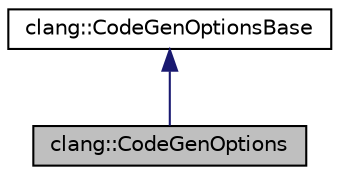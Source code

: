 digraph "clang::CodeGenOptions"
{
 // LATEX_PDF_SIZE
  bgcolor="transparent";
  edge [fontname="Helvetica",fontsize="10",labelfontname="Helvetica",labelfontsize="10"];
  node [fontname="Helvetica",fontsize="10",shape=record];
  Node1 [label="clang::CodeGenOptions",height=0.2,width=0.4,color="black", fillcolor="grey75", style="filled", fontcolor="black",tooltip="CodeGenOptions - Track various options which control how the code is optimized and passed to the back..."];
  Node2 -> Node1 [dir="back",color="midnightblue",fontsize="10",style="solid",fontname="Helvetica"];
  Node2 [label="clang::CodeGenOptionsBase",height=0.2,width=0.4,color="black",URL="$classclang_1_1CodeGenOptionsBase.html",tooltip="Bitfields of CodeGenOptions, split out from CodeGenOptions to ensure that this large collection of bi..."];
}
